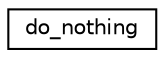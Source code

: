 digraph "Graphical Class Hierarchy"
{
  edge [fontname="Helvetica",fontsize="10",labelfontname="Helvetica",labelfontsize="10"];
  node [fontname="Helvetica",fontsize="10",shape=record];
  rankdir="LR";
  Node0 [label="do_nothing",height=0.2,width=0.4,color="black", fillcolor="white", style="filled",URL="$structdo__nothing.html"];
}
